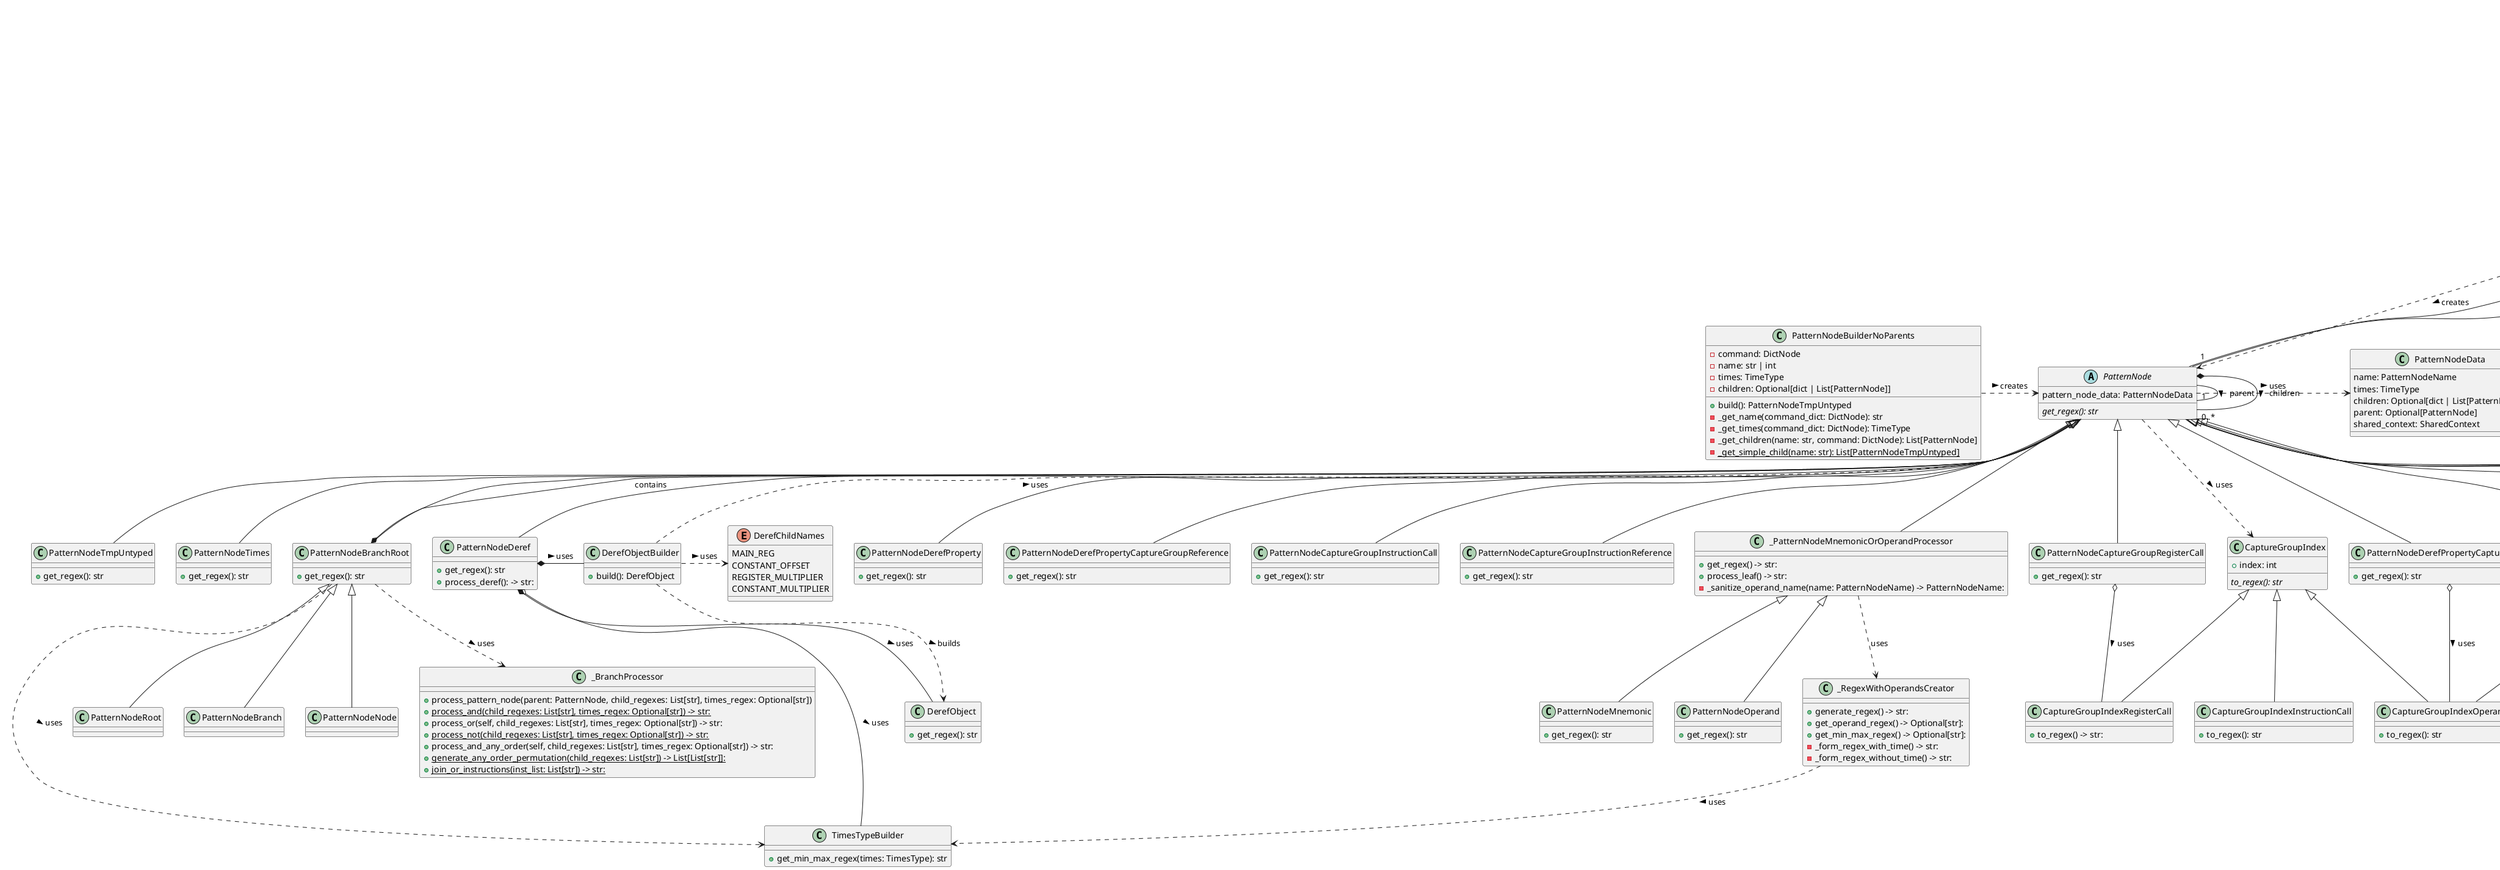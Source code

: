 @startuml regex_module_class_diagram

abstract class File2Regex {
    {static} +load_file(file): Any
    +produce_regex()
    +get_assembly_style(): DisassStyle
}

class Yaml2Regex {
    +produce_regex(): str
    +get_assembly_style(): DisassStyle
    +get_valid_addr_range(): Optional[ValidAddrRange]
    {static} +load_file(file: str): Any
    -macros_from_terminal_filepath: Optional[List[str]]
    -loaded_file: Any
    -_get_pattern(): PatternTree
    -load_macros_from_args(): List[Dict]
    -_generate_rule_tree(patterns: PatternTree): PatternNode
}

class MacroExpander {
    +resolve_all_macros(macros: List[Dict], tree: PatternTree): PatternTree
    -_resolve_macro(macro: MacroTree, tree: PatternTree): PatternTree
    -_macro_has_args(macro: MacroTree): bool
    -_apply_macro_recursively(macro: MacroTree, tree: PatternTree): PatternTree
    -_process_str_tree(tree: str, macro_name: str, macro: MacroTree): PatternTree
    -_process_dict_tree(tree: Dict, macro_name: str, macro: MacroTree): PatternTree
    -_apply_macro_to_tree(node: PatternTree, macro: MacroTree): PatternTree
    -_apply_macro_to_tree_substring(node: str, macro: MacroTree): str
}

class PatternNodeBuilderNoParents {
    +build(): PatternNodeTmpUntyped
    -command: DictNode
    -name: str | int
    -times: TimeType
    -children: Optional[dict | List[PatternNode]]
    -_get_name(command_dict: DictNode): str
    -_get_times(command_dict: DictNode): TimeType
    -_get_children(name: str, command: DictNode): List[PatternNode]
    {static} - _get_simple_child(name: str): List[PatternNodeTmpUntyped]
}

abstract class PatternNode {
    pattern_node_data: PatternNodeData
    {abstract} get_regex(): str
}

class PatternNodeTypeBuilder {
    -pattern_node: PatternNode
    -parent: Optional[PatternNode]
    +set_type(): PatternNode
    +build(): PatternNode

    + get_type_when_str(self, name: str) -> Optional[PatternNode]:
    + is_ancestor_deref() -> bool:
    + has_any_ancestor_who_is_capture_group_reference() -> bool:
    + any_ancestor_is_mnemonic() -> bool:
    + build() -> PatternNode:
    + add_new_references_to_global_list() -> None:
    - _set_type() -> PatternNode:
    - _get_type() -> PatternNode:
    - _process_capture_group() -> PatternNode:
    - _is_capture_group_operand_or_special_register_capture() -> bool:
    - _process_capture_operand_and_register_capture() -> PatternNode:
    - _is_registry_capture_group() -> bool:
    - _process_capture_group_mnemonic() -> PatternNode:
    - _get_type_when_int() -> PatternNode:
    - _is_node(name: str) -> bool:
    - _is_deref_property_capture_group() -> bool:

}

class ArgsMappingGenerator {
    +get_args_mapping_dict(tree: PatternTree, args: List[str]): Dict
    -_get_args_mapping(tree: PatternTree, current_arg: str): Generator[Dict, None, None]
    -_yield_key_value_pairs(data: Union[Dict[Any, Any], List[Any]]): Generator[Tuple[Any, Any], None, None]
}

class MacroArgsResolver {
    +resolve(macro: MacroTree, tree: PatternTree): MacroTree
    -_get_macro_mapping_arg_dict(macro: MacroTree, tree: PatternTree): MappingDict
    -_evaluate_args_in_macro(macro: MacroTree, mapping_dict: MappingDict): MacroTree
    -_iter_items_with_path(elems: Union[str, List, Dict], path: Tuple = ()): Generator[Tuple[Tuple, Any], None, None]
    -_replace_item_in_structure(struct: Union[Dict, List], path: Tuple, new_value: Any): None
}

class CaptureGroupIndex {
    +index: int
    {abstract} to_regex(): str
}

class CaptureGroupIndexInstructionCall extends CaptureGroupIndex {
    +to_regex(): str
}

class CaptureGroupIndexOperandCall extends CaptureGroupIndex {
    +to_regex(): str
}

class DerefObject {
    +get_regex(): str
}

class DerefObjectBuilder {
    +build(): DerefObject
}

class PatternNodeTmpUntyped  extends PatternNode {
    +get_regex(): str
}

class PatternNodeMnemonic  extends _PatternNodeMnemonicOrOperandProcessor {
    +get_regex(): str
}

class PatternNodeOperand  extends _PatternNodeMnemonicOrOperandProcessor {
    +get_regex(): str
}

class PatternNodeBranchRoot  extends PatternNode {
    +get_regex(): str
}

class PatternNodeRoot  extends PatternNodeBranchRoot {
}

class PatternNodeBranch extends PatternNodeBranchRoot {
}

class PatternNodeNode  extends PatternNodeBranchRoot {
}

class PatternNodeTimes  extends PatternNode {
    +get_regex(): str
}

class PatternNodeDerefProperty  extends PatternNode {
    +get_regex(): str
}

class PatternNodeDeref  extends PatternNode {
    + get_regex(): str
    + process_deref(): -> str:

}

class PatternNodeDerefPropertyCaptureGroupReference  extends PatternNode {
    +get_regex(): str
}
class PatternNodeDerefPropertyCaptureGroupCall  extends PatternNode {
    +get_regex(): str
}

class PatternNodeCaptureGroupInstructionCall extends PatternNode {
    +get_regex(): str
}

class PatternNodeCaptureGroupInstructionReference extends PatternNode {
    +get_regex(): str
}

class PatternNodeCaptureGroupOperandCall extends PatternNode {
    +get_regex(): str
}

class PatternNodeCaptureGroupOperandReference extends PatternNode {
    +get_regex(): str
}

class PatternNodeCaptureGroupRegisterReferenceGenreg  extends PatternNode {
    +get_regex(): str
}

class PatternNodeCaptureGroupRegisterReferenceIndreg  extends PatternNode {
    +get_regex(): str
}

class PatternNodeCaptureGroupRegisterReferenceStackreg  extends PatternNode {
    +get_regex(): str
}

class PatternNodeCaptureGroupRegisterReferenceBasereg  extends PatternNode {
    +get_regex(): str
}

class OperandCaptureGroupProcessor {
    + pattern_node_type_builder : PatternNodeTypeBuilder

    + process() -> PatternNode:
    + has_any_ancestor_who_is_capture_group_reference() -> bool:
    + add_new_references_to_global_list() -> None:
    - _process_capture_group_operand() -> PatternNode:
    - _process_operand_call() -> PatternNode:
    - _process_operand_reference() -> PatternNode:
}

class PatternNodeCaptureGroupRegisterCall  extends PatternNode {
    +get_regex(): str
}



class RegisterCaptureGroupProcessor {
    + pattern_node_type_builder: PatternNodeTypeBuilder

    + process() -> PatternNode:
    + process_registry_capture_group() -> PatternNode:
    + has_any_ancestor_who_is_capture_group_reference_register() -> bool:
    + add_new_references_to_global_list() -> None:


}

class SharedContext {
    - _capture_group_references: list[str]
    - _initialized: bool = False
    + initialize(): None
    + is_initialized(): bool
    + capture_group_references: list[str]
    + add_capture(entry: str): None
    + get_capture_index(capture: str): int
    + capture_is_registered(capture: str): bool
}

class SpecialRegisterCaptureGroupTypeDecider {

    + pattern_node_type_builder: PatternNodeTypeBuilder
    + pattern_name: str

    +process(): PatternNode
    +is_genreg(): bool
    +is_indreg(): bool
    +is_stackreg(): bool
    +is_basereg(): bool
}

class TimesTypeBuilder {
    + get_min_max_regex(times: TimesType): str
}

enum DerefChildNames {
    MAIN_REG
    CONSTANT_OFFSET
    REGISTER_MULTIPLIER
    CONSTANT_MULTIPLIER

}

class CaptureGroupIndexRegisterCall extends CaptureGroupIndex {
    + to_regex() -> str:
}

class _BranchProcessor {
    + process_pattern_node(parent: PatternNode, child_regexes: List[str], times_regex: Optional[str])
    + {static} process_and(child_regexes: List[str], times_regex: Optional[str]) -> str:
    + process_or(self, child_regexes: List[str], times_regex: Optional[str]) -> str:
    + {static} process_not(child_regexes: List[str], times_regex: Optional[str]) -> str:
    + process_and_any_order(self, child_regexes: List[str], times_regex: Optional[str]) -> str:
    + {static} generate_any_order_permutation(child_regexes: List[str]) -> List[List[str]]:
    + {static} join_or_instructions(inst_list: List[str]) -> str:

}

class _PatternNodeMnemonicOrOperandProcessor extends PatternNode {

    + get_regex() -> str:
    + process_leaf() -> str:
    - _sanitize_operand_name(name: PatternNodeName) -> PatternNodeName:

}

class _RegexWithOperandsCreator {
    + generate_regex() -> str:
    + get_operand_regex() -> Optional[str]:
    + get_min_max_regex() -> Optional[str]:
    - _form_regex_with_time() -> str:
    - _form_regex_without_time() -> str:


}

class PatternNodeData {
    name: PatternNodeName
    times: TimeType
    children: Optional[dict | List[PatternNode]]
    parent: Optional[PatternNode]
    shared_context: SharedContext
}


_PatternNodeMnemonicOrOperandProcessor ..> _RegexWithOperandsCreator: uses



File2Regex <|--  Yaml2Regex
PatternNodeTypeBuilder o-- PatternNode
PatternNodeBuilderNoParents .> PatternNode : creates >
PatternNodeTypeBuilder .> PatternNode : creates >


PatternNodeBranchRoot *-- PatternNode : contains
PatternNodeTypeBuilder o-- "1" PatternNode : builds >

PatternNode .> PatternNodeData : uses >
PatternNodeData .> SharedContext : uses >



DerefObjectBuilder ..> DerefObject : builds >
DerefObjectBuilder ..> PatternNode : uses >
DerefObjectBuilder .> DerefChildNames : uses >



_RegexWithOperandsCreator ..> TimesTypeBuilder : uses >
PatternNodeDeref o-- TimesTypeBuilder : uses >
PatternNodeBranchRoot ..> TimesTypeBuilder : uses >
PatternNodeBranchRoot ..> _BranchProcessor : uses >


PatternNodeTypeBuilder *-- OperandCaptureGroupProcessor : uses >
PatternNodeTypeBuilder *-- RegisterCaptureGroupProcessor : uses >
PatternNodeTypeBuilder *-- SpecialRegisterCaptureGroupTypeDecider : uses >

RegisterCaptureGroupProcessor o-- SpecialRegisterCaptureGroupTypeDecider : uses >
OperandCaptureGroupProcessor o-- PatternNodeCaptureGroupOperandReference: uses >


PatternNode -- "1" PatternNode : parent >
PatternNode *-- "0..*" PatternNode : children >

PatternNode ..> CaptureGroupIndex : uses >


PatternNodeDeref  *- DerefObject : uses >
PatternNodeDeref  *- DerefObjectBuilder : uses >


MacroArgsResolver ..> ArgsMappingGenerator : uses >
MacroExpander ..> MacroArgsResolver : uses >

SpecialRegisterCaptureGroupTypeDecider ..>  PatternNodeCaptureGroupRegisterReferenceGenreg: creates >
SpecialRegisterCaptureGroupTypeDecider ..>  PatternNodeCaptureGroupRegisterReferenceIndreg: creates >
SpecialRegisterCaptureGroupTypeDecider ..>  PatternNodeCaptureGroupRegisterReferenceStackreg: creates >
SpecialRegisterCaptureGroupTypeDecider ..>  PatternNodeCaptureGroupRegisterReferenceBasereg: creates >

PatternNodeCaptureGroupOperandCall o-- CaptureGroupIndexOperandCall: uses >
PatternNodeDerefPropertyCaptureGroupCall o-- CaptureGroupIndexOperandCall: uses >


PatternNodeCaptureGroupRegisterCall o-- CaptureGroupIndexRegisterCall: uses >
@enduml
